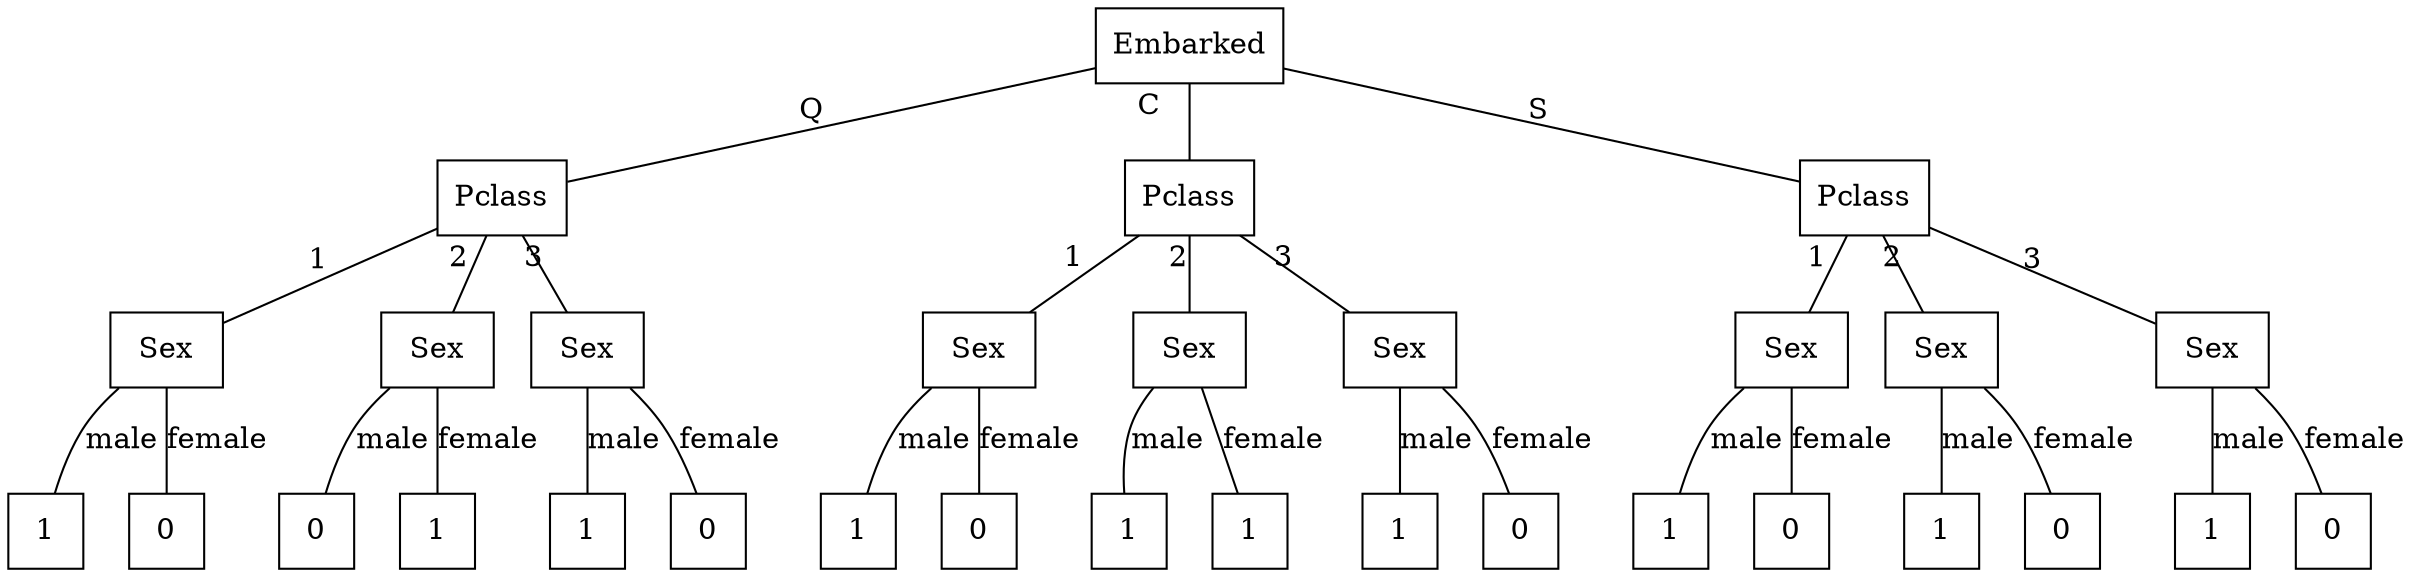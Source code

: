 graph MyGraph {
    root [shape = rect, label = Embarked, fillcolor = blue]
    pc1 [shape = rect, label = Pclass, fillcolor = blue]
    pc2 [shape = rect, label = Pclass, fillcolor = blue]
    pc3 [shape = rect, label = Pclass, fillcolor = blue]
    pc1s1 [shape = rect, label = Sex, fillcolor = blue]
    pc1s11 [shape = square, label=1, fillcolor = green]
    pc1s12 [shape = square, label=0, fillcolor = green]
    pc1s2 [shape = rect, label = Sex, fillcolor = blue]
    pc1s21 [shape = square, label=0, fillcolor = green]
    pc1s22 [shape = square, label=1, fillcolor = green]
    pc1s3 [shape = rect, label = Sex, fillcolor = blue]
    pc1s31 [shape = square, label=1, fillcolor = green]
    pc1s32 [shape = square, label=0, fillcolor = green]
    pc2s1 [shape = rect, label = Sex, fillcolor = blue]
    pc2s11 [shape = square, label=1, fillcolor = green]
    pc2s12 [shape = square, label=0, fillcolor = green]
    pc2s2 [shape = rect, label = Sex, fillcolor = blue]
    pc2s21 [shape = square, label=1, fillcolor = green]
    pc2s22 [shape = square, label=1, fillcolor = green]
    pc2s3 [shape = rect, label = Sex, fillcolor = blue]
    pc2s31 [shape = square, label=1, fillcolor = green]
    pc2s32 [shape = square, label=0, fillcolor = green]
    pc3s1 [shape = rect, label = Sex, fillcolor = blue]
    pc3s11 [shape = square, label=1, fillcolor = green]
    pc3s12 [shape = square, label=0, fillcolor = green]
    pc3s2 [shape = rect, label = Sex, fillcolor = blue]
    pc3s21 [shape = square, label=1, fillcolor = green]
    pc3s22 [shape = square, label=0, fillcolor = green]
    pc3s3 [shape = rect, label = Sex, fillcolor = blue]
    pc3s31 [shape = square, label=1, fillcolor = green]
    pc3s32 [shape = square, label=0, fillcolor = green]
    
    root -- pc1 [xlabel = Q];
    root -- pc2 [xlabel = "C   "];
    root -- pc3 [xlabel = S];

    pc1 -- pc1s1 [xlabel = 1]
    pc1s1 -- pc1s11 [label = male]
    pc1s1 -- pc1s12 [label = female]
    pc1 -- pc1s2 [xlabel = 2]
    pc1s2 -- pc1s21 [label = male]
    pc1s2 -- pc1s22 [label = female]
    pc1 -- pc1s3 [xlabel = 3]
    pc1s3 -- pc1s31 [label = male]
    pc1s3 -- pc1s32 [label = female]

    pc2 -- pc2s1 [xlabel = 1]
    pc2s1 -- pc2s11 [label = male]
    pc2s1 -- pc2s12 [label = female]
    pc2 -- pc2s2 [xlabel = 2]
    pc2s2 -- pc2s21 [label = male]
    pc2s2 -- pc2s22 [label = female]
    pc2 -- pc2s3 [xlabel = 3]
    pc2s3 -- pc2s31 [label = male]
    pc2s3 -- pc2s32 [label = female]
 
    pc3 -- pc3s1 [xlabel = 1]
    pc3s1 -- pc3s11 [label = male]
    pc3s1 -- pc3s12 [label = female]
    pc3 -- pc3s2 [xlabel = 2]
    pc3s2 -- pc3s21 [label = male]
    pc3s2 -- pc3s22 [label = female]
    pc3 -- pc3s3 [xlabel = 3]
    pc3s3 -- pc3s31 [label = male]
    pc3s3 -- pc3s32 [label = female]
}